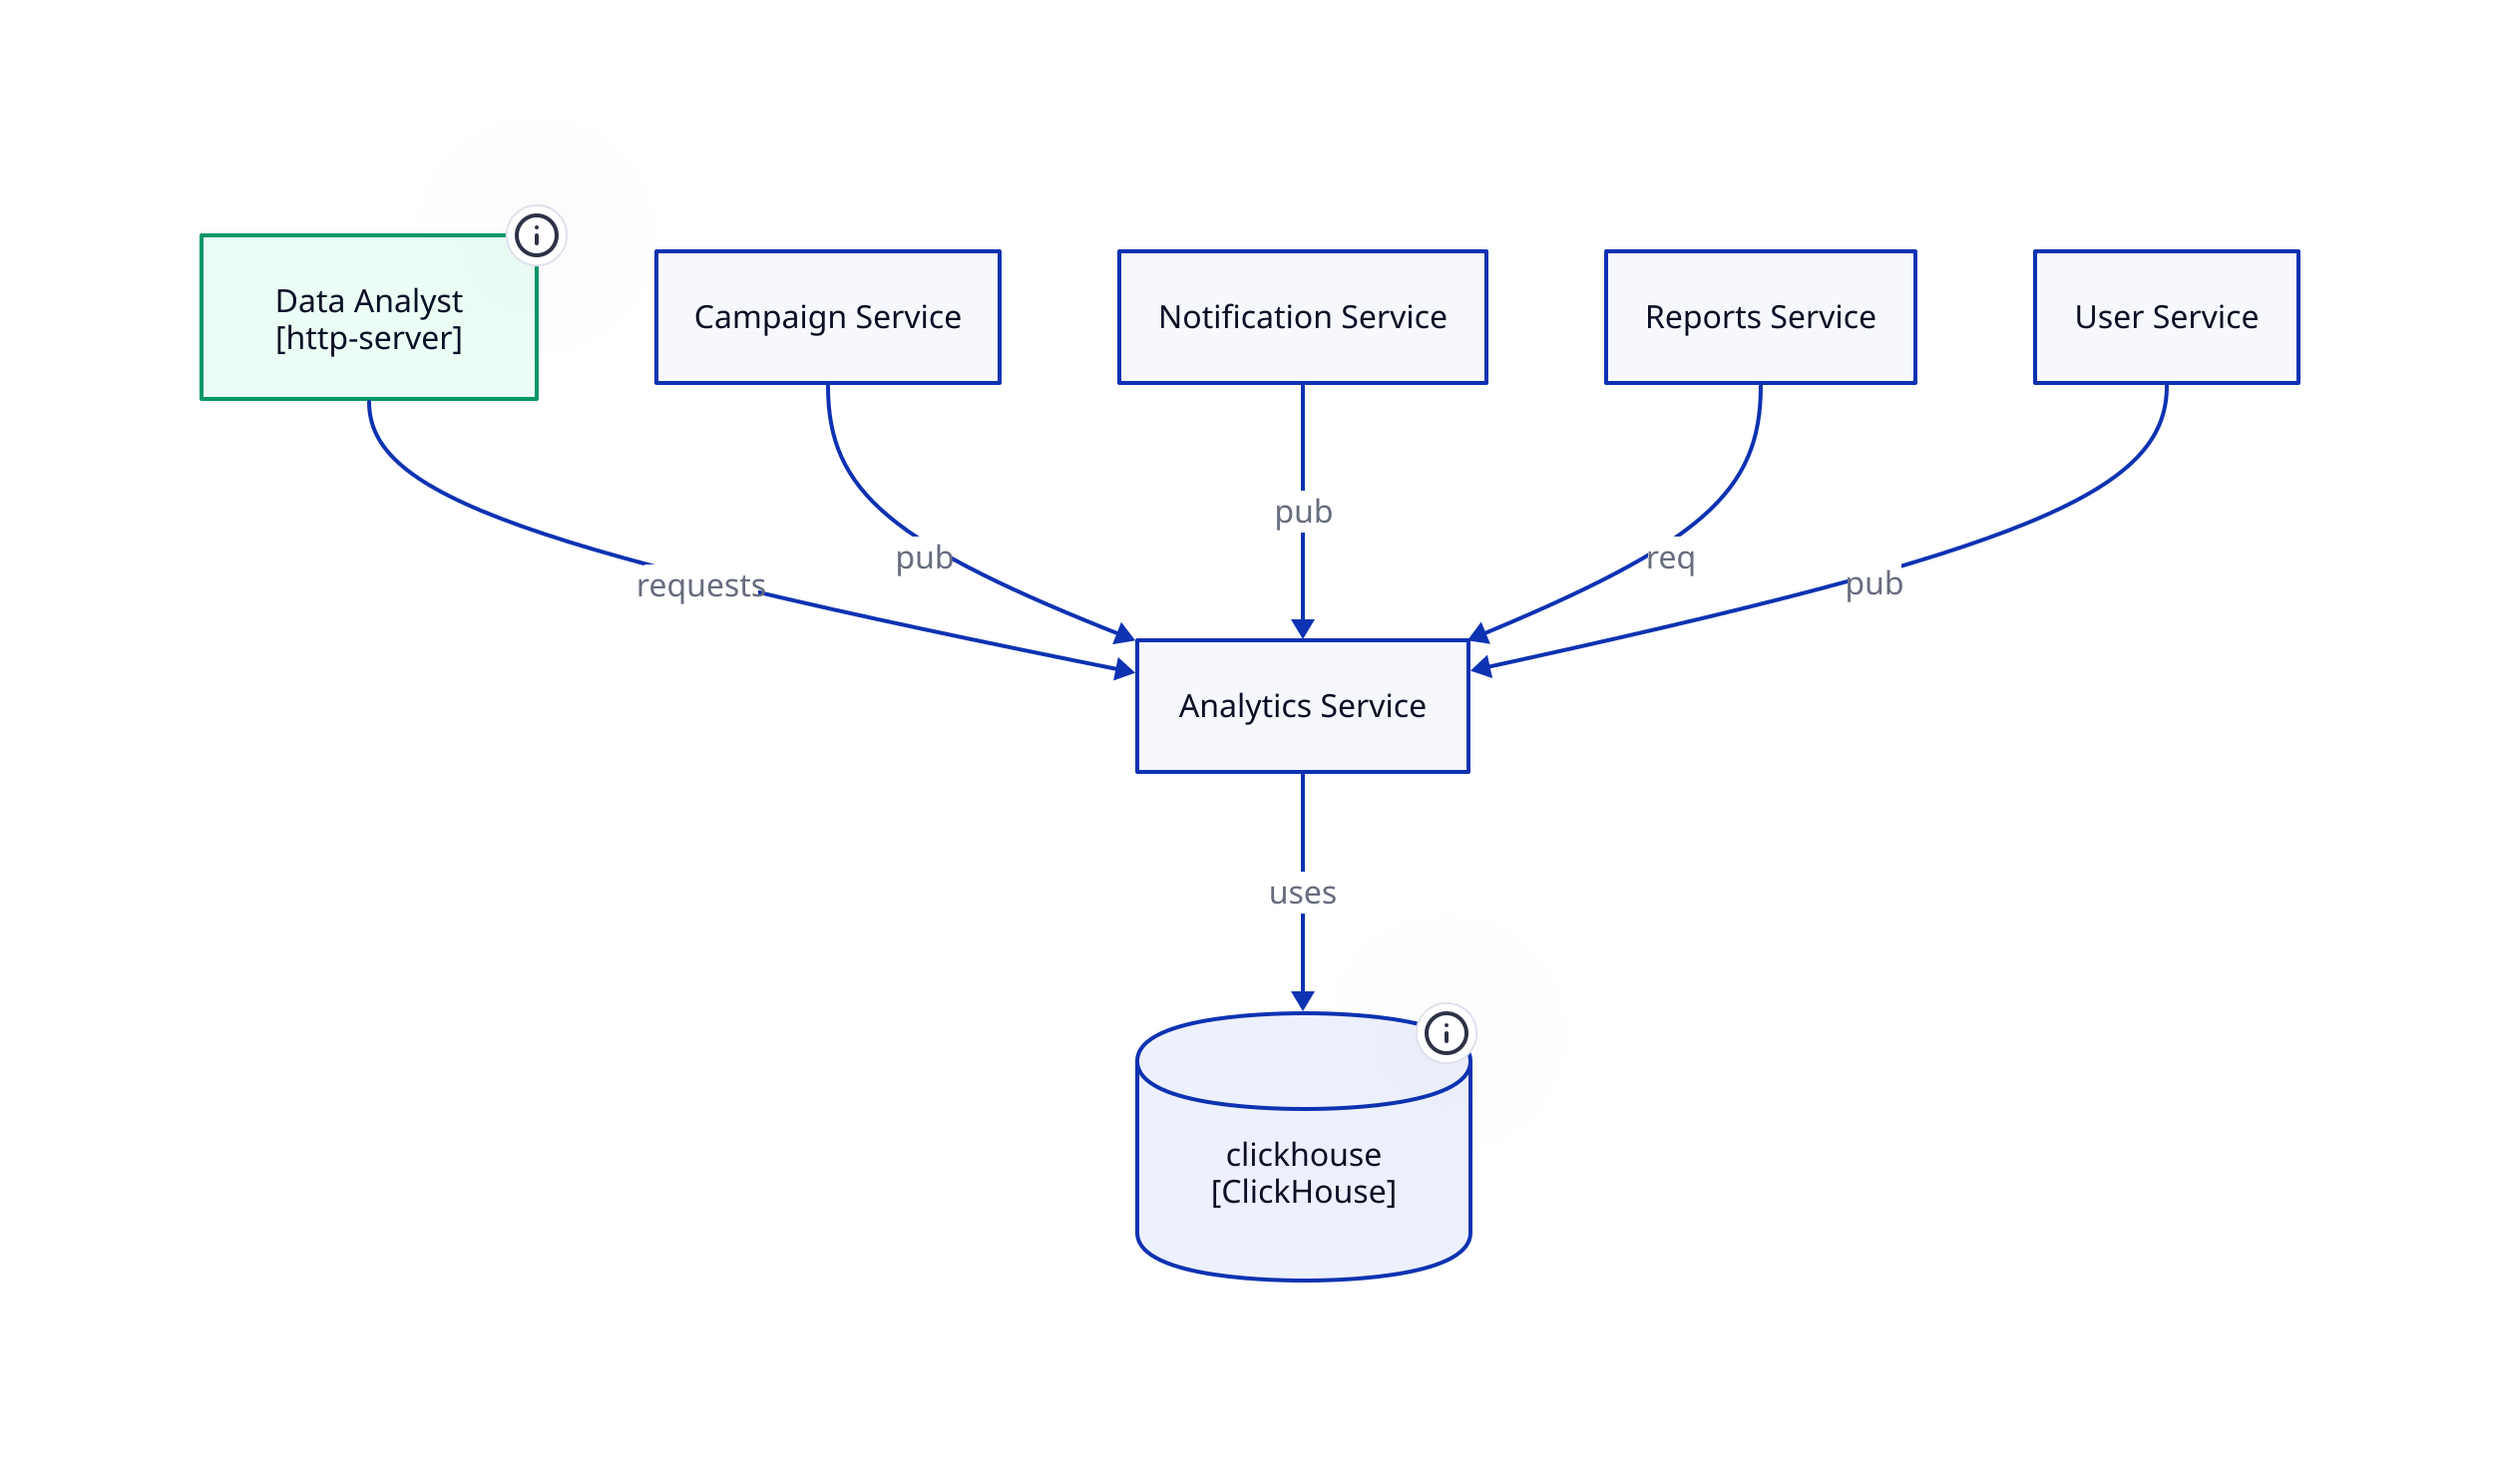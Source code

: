 
service_analytics-service: {
  label: "Analytics Service"
  shape: rectangle
}
service_reports-service: {
  label: "Reports Service"
  shape: rectangle
}
service_campaign-service: {
  label: "Campaign Service"
  shape: rectangle
}
service_notification-service: {
  label: "Notification Service"
  shape: rectangle
}
service_user-service: {
  label: "User Service"
  shape: rectangle
}
external_data-analyst: {
  label: "Data Analyst\n[http-server]"
  shape: rectangle
  tooltip: ||
A data analyst who is responsible for analyzing data and providing insights.

  ||
  style: {
    stroke: "#059669"
    stroke-width: 2
    fill: "#ecfdf5"
  }
}
external_clickhouse: {
  label: "clickhouse\n[ClickHouse]"
  shape: cylinder
  tooltip: ||
Uses ClickHouse database
  ||
}
external_data-analyst -> service_analytics-service: "requests"
service_analytics-service -> external_clickhouse: "uses"
service_campaign-service -> service_analytics-service: "pub"
service_notification-service -> service_analytics-service: "pub"
service_reports-service -> service_analytics-service: "req"
service_user-service -> service_analytics-service: "pub"
